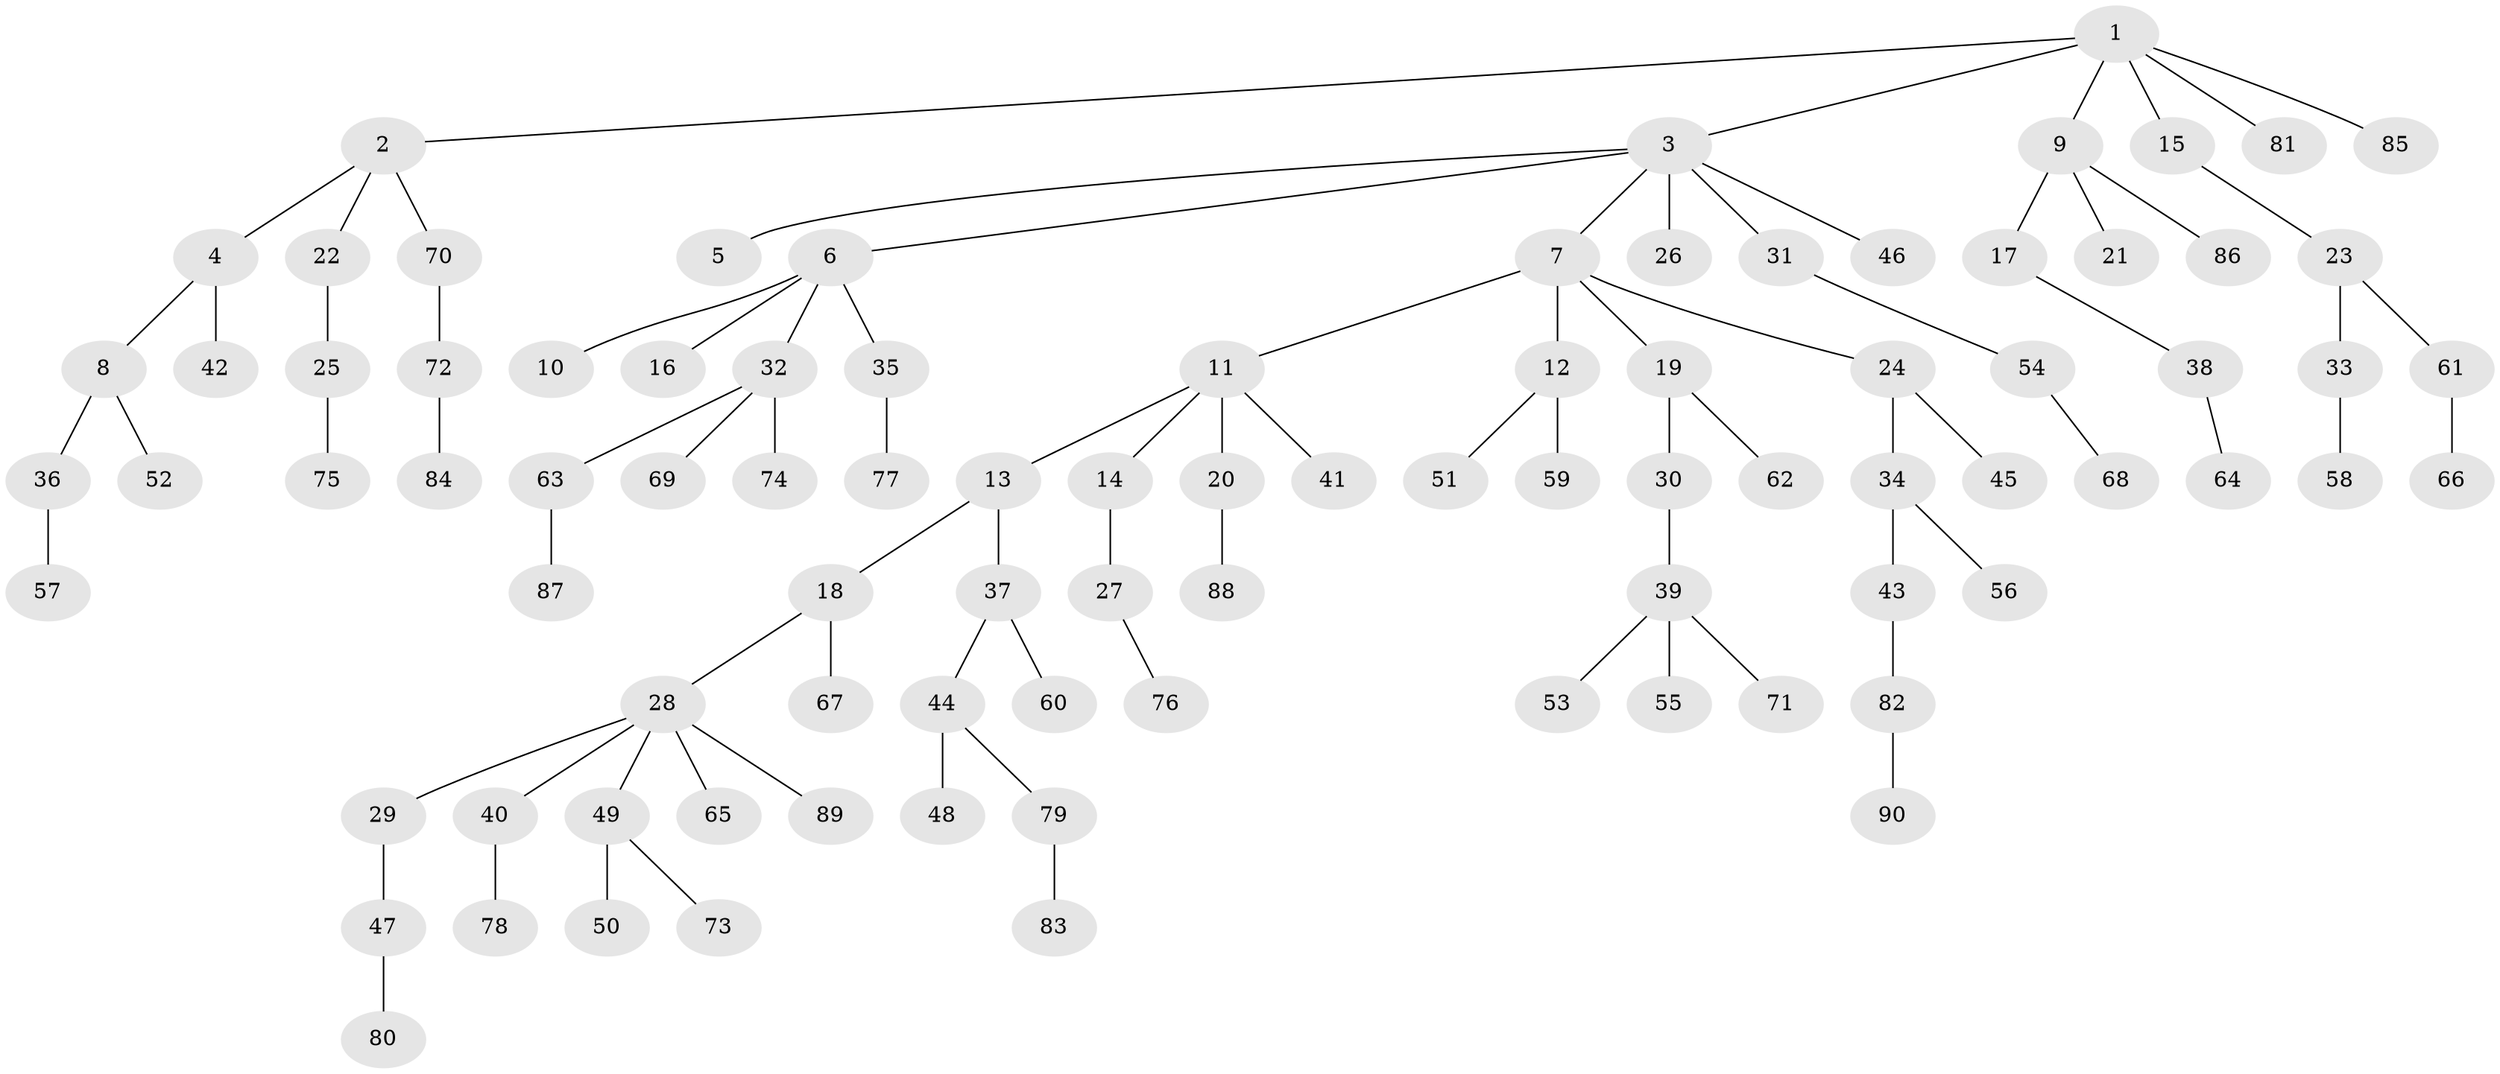 // coarse degree distribution, {1: 0.4666666666666667, 6: 0.022222222222222223, 5: 0.044444444444444446, 2: 0.28888888888888886, 3: 0.15555555555555556, 4: 0.022222222222222223}
// Generated by graph-tools (version 1.1) at 2025/37/03/04/25 23:37:21]
// undirected, 90 vertices, 89 edges
graph export_dot {
  node [color=gray90,style=filled];
  1;
  2;
  3;
  4;
  5;
  6;
  7;
  8;
  9;
  10;
  11;
  12;
  13;
  14;
  15;
  16;
  17;
  18;
  19;
  20;
  21;
  22;
  23;
  24;
  25;
  26;
  27;
  28;
  29;
  30;
  31;
  32;
  33;
  34;
  35;
  36;
  37;
  38;
  39;
  40;
  41;
  42;
  43;
  44;
  45;
  46;
  47;
  48;
  49;
  50;
  51;
  52;
  53;
  54;
  55;
  56;
  57;
  58;
  59;
  60;
  61;
  62;
  63;
  64;
  65;
  66;
  67;
  68;
  69;
  70;
  71;
  72;
  73;
  74;
  75;
  76;
  77;
  78;
  79;
  80;
  81;
  82;
  83;
  84;
  85;
  86;
  87;
  88;
  89;
  90;
  1 -- 2;
  1 -- 3;
  1 -- 9;
  1 -- 15;
  1 -- 81;
  1 -- 85;
  2 -- 4;
  2 -- 22;
  2 -- 70;
  3 -- 5;
  3 -- 6;
  3 -- 7;
  3 -- 26;
  3 -- 31;
  3 -- 46;
  4 -- 8;
  4 -- 42;
  6 -- 10;
  6 -- 16;
  6 -- 32;
  6 -- 35;
  7 -- 11;
  7 -- 12;
  7 -- 19;
  7 -- 24;
  8 -- 36;
  8 -- 52;
  9 -- 17;
  9 -- 21;
  9 -- 86;
  11 -- 13;
  11 -- 14;
  11 -- 20;
  11 -- 41;
  12 -- 51;
  12 -- 59;
  13 -- 18;
  13 -- 37;
  14 -- 27;
  15 -- 23;
  17 -- 38;
  18 -- 28;
  18 -- 67;
  19 -- 30;
  19 -- 62;
  20 -- 88;
  22 -- 25;
  23 -- 33;
  23 -- 61;
  24 -- 34;
  24 -- 45;
  25 -- 75;
  27 -- 76;
  28 -- 29;
  28 -- 40;
  28 -- 49;
  28 -- 65;
  28 -- 89;
  29 -- 47;
  30 -- 39;
  31 -- 54;
  32 -- 63;
  32 -- 69;
  32 -- 74;
  33 -- 58;
  34 -- 43;
  34 -- 56;
  35 -- 77;
  36 -- 57;
  37 -- 44;
  37 -- 60;
  38 -- 64;
  39 -- 53;
  39 -- 55;
  39 -- 71;
  40 -- 78;
  43 -- 82;
  44 -- 48;
  44 -- 79;
  47 -- 80;
  49 -- 50;
  49 -- 73;
  54 -- 68;
  61 -- 66;
  63 -- 87;
  70 -- 72;
  72 -- 84;
  79 -- 83;
  82 -- 90;
}

